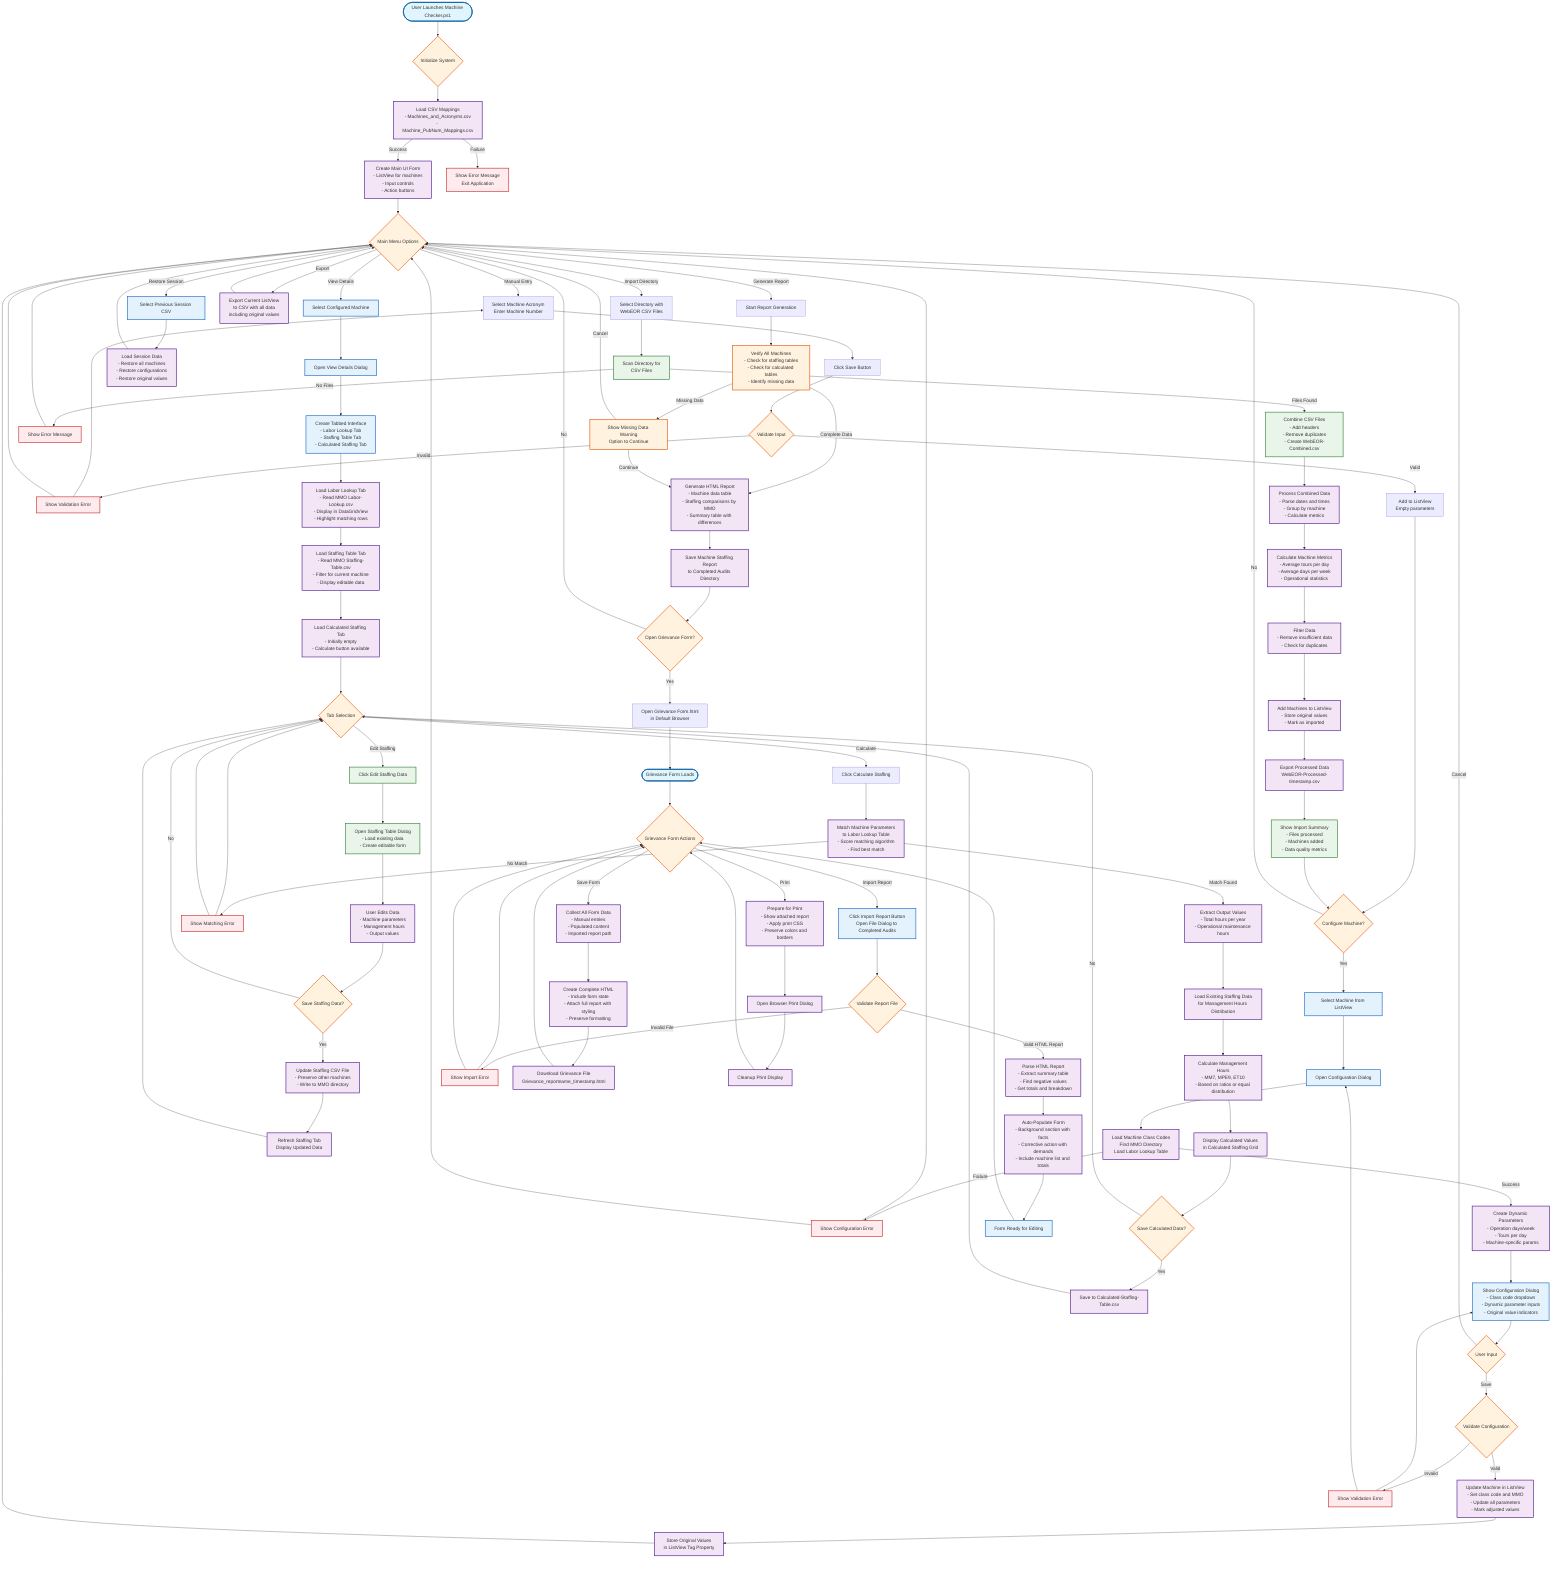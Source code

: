 flowchart TD
    Start([User Launches Machine Checker.ps1]) --> Init{Initialize System}
    
    Init --> LoadCSV[Load CSV Mappings<br/>- Machines_and_Acronyms.csv<br/>- Machine_PubNum_Mappings.csv]
    LoadCSV --> |Success| CreateUI[Create Main UI Form<br/>- ListView for machines<br/>- Input controls<br/>- Action buttons]
    LoadCSV --> |Failure| Error1[Show Error Message<br/>Exit Application]
    
    CreateUI --> MainMenu{Main Menu Options}
    
    %% Manual Entry Path
    MainMenu --> |Manual Entry| ManualEntry[Select Machine Acronym<br/>Enter Machine Number]
    ManualEntry --> SaveManual[Click Save Button]
    SaveManual --> ValidateManual{Validate Input}
    ValidateManual --> |Valid| AddToList[Add to ListView<br/>Empty parameters]
    ValidateManual --> |Invalid| ErrorManual[Show Validation Error]
    ErrorManual --> ManualEntry
    AddToList --> Configure{Configure Machine?}
    
    %% Import Path
    MainMenu --> |Import Directory| ImportDir[Select Directory with<br/>WebEOR CSV Files]
    ImportDir --> ScanFiles[Scan Directory for<br/>CSV Files]
    ScanFiles --> |Files Found| CombineCSV[Combine CSV Files<br/>- Add headers<br/>- Remove duplicates<br/>- Create WebEOR-Combined.csv]
    ScanFiles --> |No Files| ErrorImport[Show Error Message]
    
    CombineCSV --> ProcessData[Process Combined Data<br/>- Parse dates and times<br/>- Group by machine<br/>- Calculate metrics]
    ProcessData --> CalcMetrics[Calculate Machine Metrics<br/>- Average tours per day<br/>- Average days per week<br/>- Operational statistics]
    CalcMetrics --> FilterData[Filter Data<br/>- Remove insufficient data<br/>- Check for duplicates]
    FilterData --> AddMachines[Add Machines to ListView<br/>- Store original values<br/>- Mark as imported]
    AddMachines --> ExportProcessed[Export Processed Data<br/>WebEOR-Processed-timestamp.csv]
    ExportProcessed --> ShowResults[Show Import Summary<br/>- Files processed<br/>- Machines added<br/>- Data quality metrics]
    ShowResults --> Configure
    
    %% Configuration Path
    Configure --> |Yes| SelectMachine[Select Machine from ListView]
    Configure --> |No| MainMenu
    SelectMachine --> ConfigDialog[Open Configuration Dialog]
    
    ConfigDialog --> LoadMMO[Load Machine Class Codes<br/>Find MMO Directory<br/>Load Labor Lookup Table]
    LoadMMO --> |Success| CreateParams[Create Dynamic Parameters<br/>- Operation days/week<br/>- Tours per day<br/>- Machine-specific params]
    LoadMMO --> |Failure| ErrorConfig[Show Configuration Error]
    ErrorConfig --> MainMenu
    
    CreateParams --> ShowDialog[Show Configuration Dialog<br/>- Class code dropdown<br/>- Dynamic parameter inputs<br/>- Original value indicators]
    ShowDialog --> UserInput{User Input}
    UserInput --> |Save| ValidateConfig{Validate Configuration}
    UserInput --> |Cancel| MainMenu
    
    ValidateConfig --> |Valid| UpdateMachine[Update Machine in ListView<br/>- Set class code and MMO<br/>- Update all parameters<br/>- Mark adjusted values]
    ValidateConfig --> |Invalid| ErrorValidation[Show Validation Error]
    ErrorValidation --> ShowDialog
    
    UpdateMachine --> StoreOriginal[Store Original Values<br/>in ListView Tag Property]
    StoreOriginal --> MainMenu
    
    %% View Details Path
    MainMenu --> |View Details| SelectForDetails[Select Configured Machine]
    SelectForDetails --> OpenDetails[Open View Details Dialog]
    OpenDetails --> CreateTabs[Create Tabbed Interface<br/>- Labor Lookup Tab<br/>- Staffing Table Tab<br/>- Calculated Staffing Tab]
    
    CreateTabs --> LoadLaborTab[Load Labor Lookup Tab<br/>- Read MMO Labor-Lookup.csv<br/>- Display in DataGridView<br/>- Highlight matching rows]
    LoadLaborTab --> LoadStaffingTab[Load Staffing Table Tab<br/>- Read MMO Staffing-Table.csv<br/>- Filter for current machine<br/>- Display editable data]
    LoadStaffingTab --> LoadCalcTab[Load Calculated Staffing Tab<br/>- Initially empty<br/>- Calculate button available]
    
    LoadCalcTab --> TabSelection{Tab Selection}
    
    %% Staffing Table Editing
    TabSelection --> |Edit Staffing| EditStaffing[Click Edit Staffing Data]
    EditStaffing --> StaffingDialog[Open Staffing Table Dialog<br/>- Load existing data<br/>- Create editable form]
    StaffingDialog --> EditData[User Edits Data<br/>- Machine parameters<br/>- Management hours<br/>- Output values]
    EditData --> SaveStaffing{Save Staffing Data?}
    SaveStaffing --> |Yes| UpdateStaffingFile[Update Staffing CSV File<br/>- Preserve other machines<br/>- Write to MMO directory]
    SaveStaffing --> |No| TabSelection
    UpdateStaffingFile --> RefreshStaffingTab[Refresh Staffing Tab<br/>Display Updated Data]
    RefreshStaffingTab --> TabSelection
    
    %% Calculation Process
    TabSelection --> |Calculate| CalcStaffing[Click Calculate Staffing]
    CalcStaffing --> MatchParams[Match Machine Parameters<br/>to Labor Lookup Table<br/>- Score matching algorithm<br/>- Find best match]
    MatchParams --> |Match Found| ExtractValues[Extract Output Values<br/>- Total hours per year<br/>- Operational maintenance hours]
    MatchParams --> |No Match| ErrorCalc[Show Matching Error]
    ErrorCalc --> TabSelection
    
    ExtractValues --> LoadStaffingData[Load Existing Staffing Data<br/>for Management Hours Distribution]
    LoadStaffingData --> CalcManagement[Calculate Management Hours<br/>- MM7, MPE9, ET10<br/>- Based on ratios or equal distribution]
    CalcManagement --> DisplayCalc[Display Calculated Values<br/>in Calculated Staffing Grid]
    DisplayCalc --> SaveCalcOption{Save Calculated Data?}
    SaveCalcOption --> |Yes| SaveCalculated[Save to Calculated-Staffing-Table.csv]
    SaveCalcOption --> |No| TabSelection
    SaveCalculated --> TabSelection
    
    %% Report Generation Path
    MainMenu --> |Generate Report| StartReport[Start Report Generation]
    StartReport --> VerifyMachines[Verify All Machines<br/>- Check for staffing tables<br/>- Check for calculated tables<br/>- Identify missing data]
    VerifyMachines --> |Complete Data| GenerateHTML[Generate HTML Report<br/>- Machine data table<br/>- Staffing comparisons by MMO<br/>- Summary table with differences]
    VerifyMachines --> |Missing Data| ShowWarning[Show Missing Data Warning<br/>Option to Continue]
    ShowWarning --> |Continue| GenerateHTML
    ShowWarning --> |Cancel| MainMenu
    
    GenerateHTML --> SaveReport[Save Machine Staffing Report<br/>to Completed Audits Directory]
    SaveReport --> OfferGrievance{Open Grievance Form?}
    OfferGrievance --> |Yes| OpenGrievance[Open Grievance Form.html<br/>in Default Browser]
    OfferGrievance --> |No| MainMenu
    
    %% Grievance Form System
    OpenGrievance --> GrievanceStart([Grievance Form Loads])
    GrievanceStart --> GrievanceMenu{Grievance Form Actions}
    
    %% Import Report to Grievance
    GrievanceMenu --> |Import Report| SelectReport[Click Import Report Button<br/>Open File Dialog to Completed Audits]
    SelectReport --> ValidateReport{Validate Report File}
    ValidateReport --> |Valid HTML Report| ParseReport[Parse HTML Report<br/>- Extract summary table<br/>- Find negative values<br/>- Get totals and breakdown]
    ValidateReport --> |Invalid File| ErrorGrievance[Show Import Error]
    ErrorGrievance --> GrievanceMenu
    
    ParseReport --> PopulateForm[Auto-Populate Form<br/>- Background section with facts<br/>- Corrective action with demands<br/>- Include machine list and totals]
    PopulateForm --> FormReady[Form Ready for Editing]
    FormReady --> GrievanceMenu
    
    %% Save Grievance
    GrievanceMenu --> |Save Form| CollectFormData[Collect All Form Data<br/>- Manual entries<br/>- Populated content<br/>- Imported report path]
    CollectFormData --> CreateGrievanceHTML[Create Complete HTML<br/>- Include form state<br/>- Attach full report with styling<br/>- Preserve formatting]
    CreateGrievanceHTML --> DownloadGrievance[Download Grievance File<br/>Grievance_reportname_timestamp.html]
    DownloadGrievance --> GrievanceMenu
    
    %% Print Grievance
    GrievanceMenu --> |Print| PrepareForPrint[Prepare for Print<br/>- Show attached report<br/>- Apply print CSS<br/>- Preserve colors and borders]
    PrepareForPrint --> PrintDialog[Open Browser Print Dialog]
    PrintDialog --> CleanupPrint[Cleanup Print Display]
    CleanupPrint --> GrievanceMenu
    
    %% Session Management
    MainMenu --> |Restore Session| RestoreSession[Select Previous Session CSV]
    RestoreSession --> LoadSession[Load Session Data<br/>- Restore all machines<br/>- Restore configurations<br/>- Restore original values]
    LoadSession --> MainMenu
    
    MainMenu --> |Export| ExportCurrent[Export Current ListView<br/>to CSV with all data<br/>including original values]
    ExportCurrent --> MainMenu
    
    %% Error Handling and Validation
    ErrorManual --> MainMenu
    ErrorImport --> MainMenu
    ErrorConfig --> MainMenu
    ErrorValidation --> ConfigDialog
    ErrorCalc --> TabSelection
    ErrorGrievance --> GrievanceMenu
    
    %% Styling for different node types
    classDef startEnd fill:#e1f5fe,stroke:#01579b,stroke-width:2px
    classDef process fill:#f3e5f5,stroke:#4a148c,stroke-width:2px
    classDef decision fill:#fff3e0,stroke:#e65100,stroke-width:2px
    classDef error fill:#ffebee,stroke:#c62828,stroke-width:2px
    classDef data fill:#e8f5e8,stroke:#2e7d32,stroke-width:2px
    classDef ui fill:#e3f2fd,stroke:#1565c0,stroke-width:2px
    
    class Start,GrievanceStart startEnd
    class LoadCSV,CreateUI,ProcessData,CalcMetrics,FilterData,AddMachines,ExportProcessed,LoadMMO,CreateParams,UpdateMachine,StoreOriginal,LoadLaborTab,LoadStaffingTab,LoadCalcTab,EditData,UpdateStaffingFile,RefreshStaffingTab,MatchParams,ExtractValues,LoadStaffingData,CalcManagement,DisplayCalc,SaveCalculated,GenerateHTML,SaveReport,ParseReport,PopulateForm,CollectFormData,CreateGrievanceHTML,DownloadGrievance,PrepareForPrint,PrintDialog,CleanupPrint,LoadSession,ExportCurrent process
    class Init,MainMenu,Configure,ValidateManual,UserInput,ValidateConfig,TabSelection,SaveStaffing,SaveCalcOption,VerifyMachines,ShowWarning,OfferGrievance,GrievanceMenu,ValidateReport,SaveCalcOption decision
    class Error1,ErrorManual,ErrorImport,ErrorConfig,ErrorValidation,ErrorCalc,ErrorGrievance error
    class ScanFiles,CombineCSV,ShowResults,StaffingDialog,EditStaffing data
    class SelectMachine,ConfigDialog,ShowDialog,SelectForDetails,OpenDetails,CreateTabs,SelectReport,FormReady,RestoreSession ui